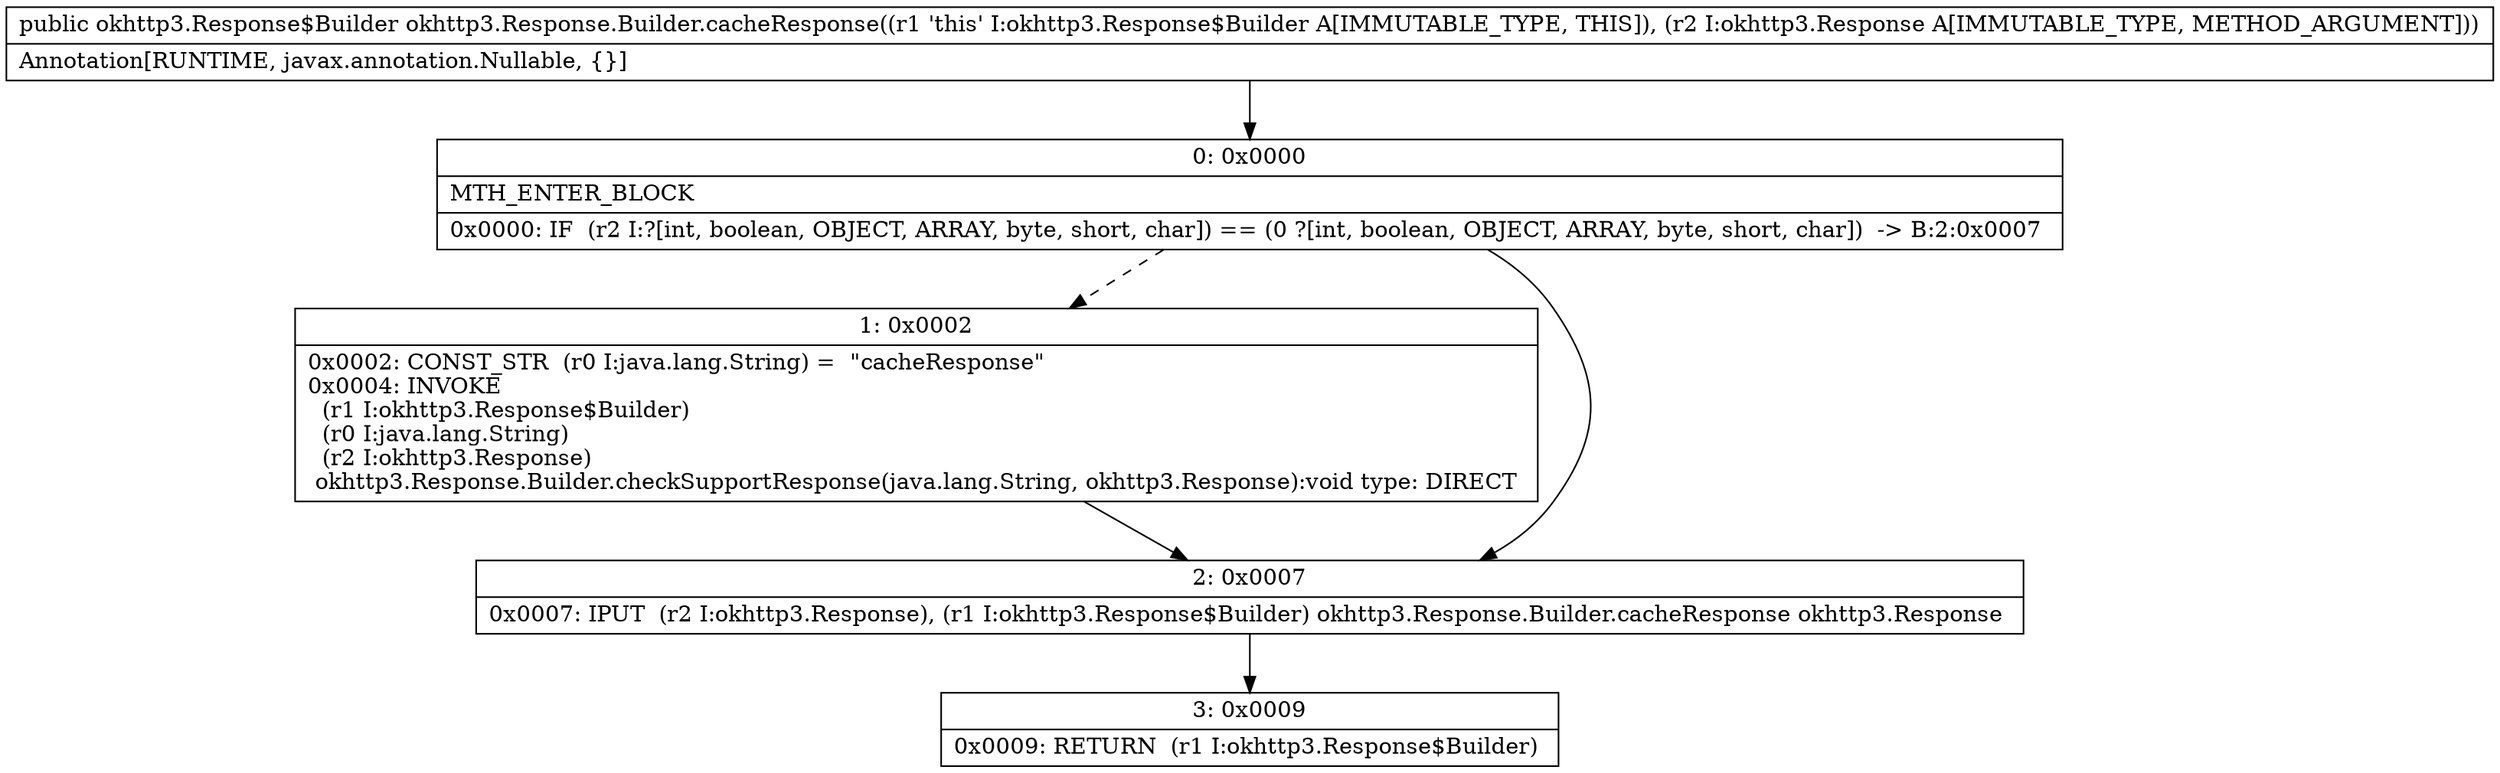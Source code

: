 digraph "CFG forokhttp3.Response.Builder.cacheResponse(Lokhttp3\/Response;)Lokhttp3\/Response$Builder;" {
Node_0 [shape=record,label="{0\:\ 0x0000|MTH_ENTER_BLOCK\l|0x0000: IF  (r2 I:?[int, boolean, OBJECT, ARRAY, byte, short, char]) == (0 ?[int, boolean, OBJECT, ARRAY, byte, short, char])  \-\> B:2:0x0007 \l}"];
Node_1 [shape=record,label="{1\:\ 0x0002|0x0002: CONST_STR  (r0 I:java.lang.String) =  \"cacheResponse\" \l0x0004: INVOKE  \l  (r1 I:okhttp3.Response$Builder)\l  (r0 I:java.lang.String)\l  (r2 I:okhttp3.Response)\l okhttp3.Response.Builder.checkSupportResponse(java.lang.String, okhttp3.Response):void type: DIRECT \l}"];
Node_2 [shape=record,label="{2\:\ 0x0007|0x0007: IPUT  (r2 I:okhttp3.Response), (r1 I:okhttp3.Response$Builder) okhttp3.Response.Builder.cacheResponse okhttp3.Response \l}"];
Node_3 [shape=record,label="{3\:\ 0x0009|0x0009: RETURN  (r1 I:okhttp3.Response$Builder) \l}"];
MethodNode[shape=record,label="{public okhttp3.Response$Builder okhttp3.Response.Builder.cacheResponse((r1 'this' I:okhttp3.Response$Builder A[IMMUTABLE_TYPE, THIS]), (r2 I:okhttp3.Response A[IMMUTABLE_TYPE, METHOD_ARGUMENT]))  | Annotation[RUNTIME, javax.annotation.Nullable, \{\}]\l}"];
MethodNode -> Node_0;
Node_0 -> Node_1[style=dashed];
Node_0 -> Node_2;
Node_1 -> Node_2;
Node_2 -> Node_3;
}

